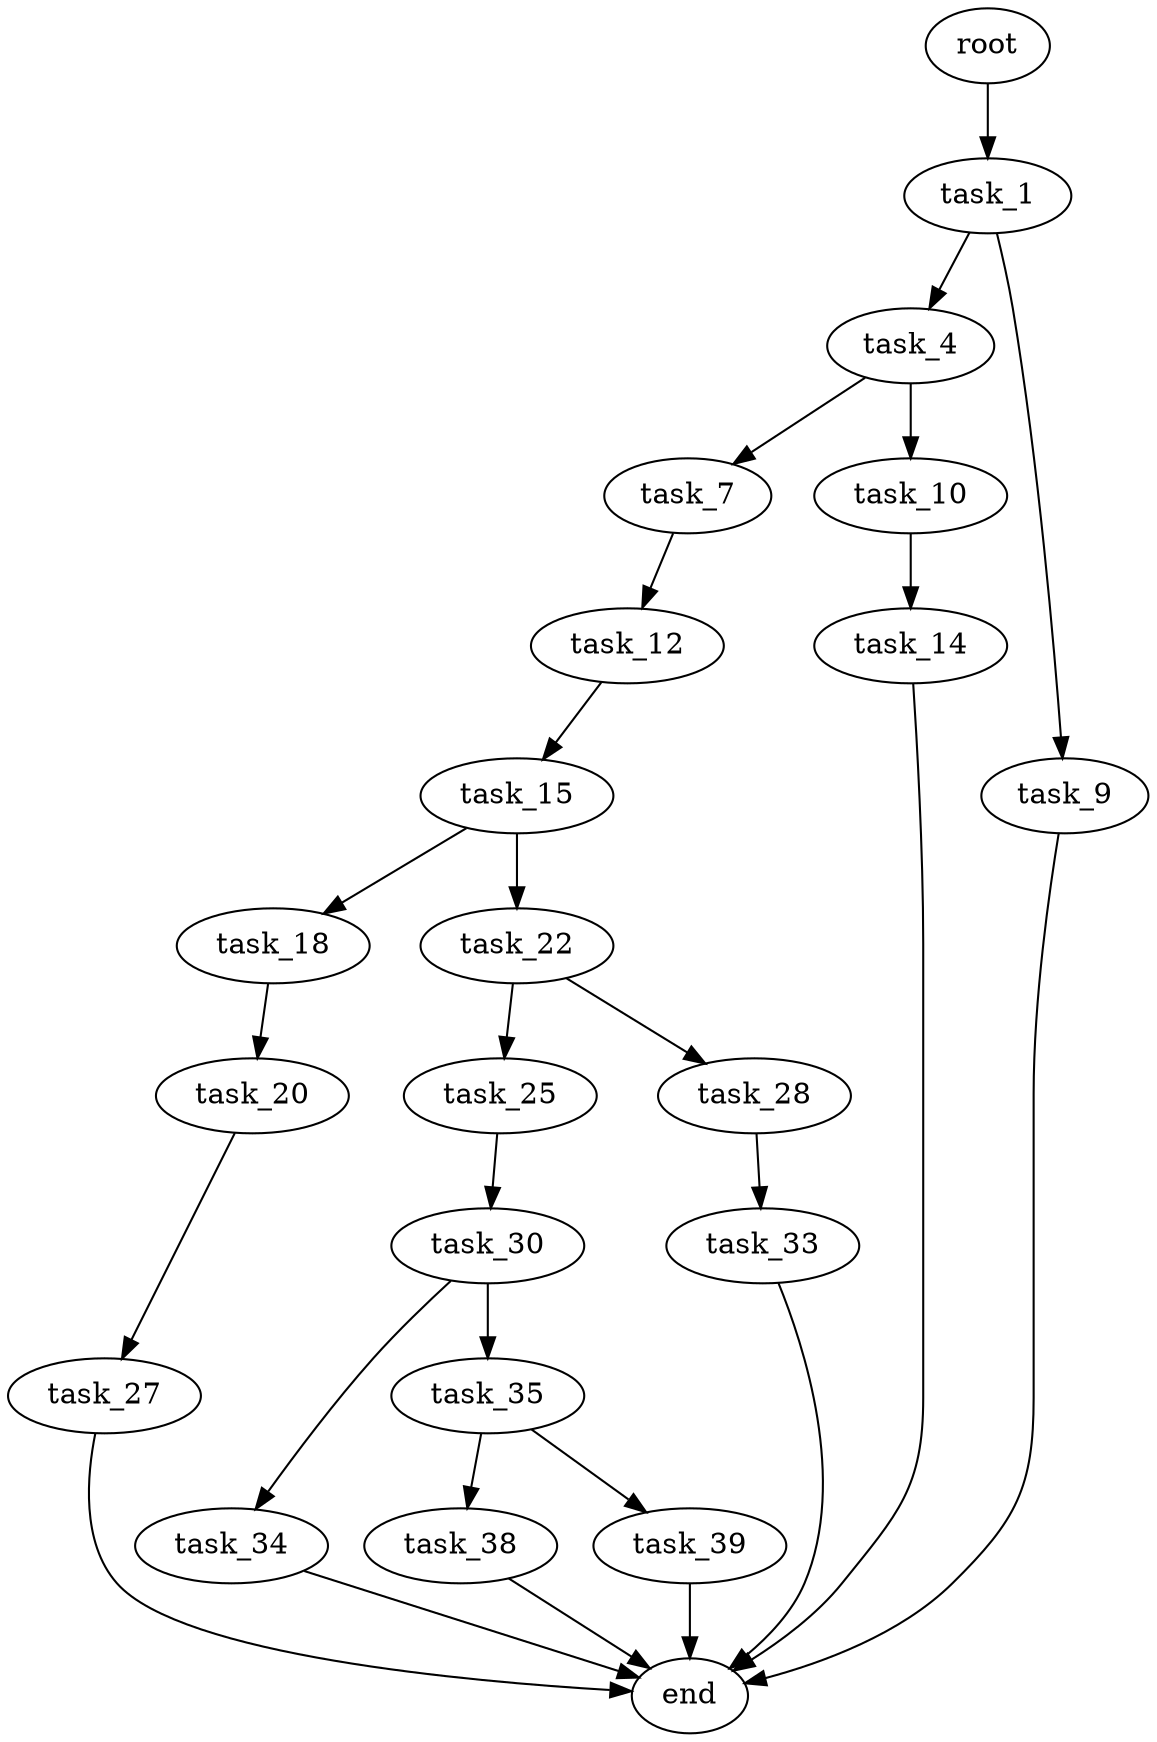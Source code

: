 digraph G {
  root [size="0.000000"];
  task_1 [size="68719476736.000000"];
  task_4 [size="482673963048.000000"];
  task_7 [size="508267425312.000000"];
  task_9 [size="368293445632.000000"];
  task_10 [size="134217728000.000000"];
  task_12 [size="23814698184.000000"];
  task_14 [size="368293445632.000000"];
  task_15 [size="222436254234.000000"];
  task_18 [size="81414740229.000000"];
  task_20 [size="549755813888.000000"];
  task_22 [size="231928233984.000000"];
  task_25 [size="19679943725.000000"];
  task_27 [size="1073741824000.000000"];
  task_28 [size="251218374209.000000"];
  task_30 [size="365749655.000000"];
  task_33 [size="787042974305.000000"];
  task_34 [size="1709781212.000000"];
  task_35 [size="68719476736.000000"];
  task_38 [size="549755813888.000000"];
  task_39 [size="1073741824000.000000"];
  end [size="0.000000"];

  root -> task_1 [size="1.000000"];
  task_1 -> task_4 [size="134217728.000000"];
  task_1 -> task_9 [size="134217728.000000"];
  task_4 -> task_7 [size="536870912.000000"];
  task_4 -> task_10 [size="536870912.000000"];
  task_7 -> task_12 [size="838860800.000000"];
  task_9 -> end [size="1.000000"];
  task_10 -> task_14 [size="209715200.000000"];
  task_12 -> task_15 [size="411041792.000000"];
  task_14 -> end [size="1.000000"];
  task_15 -> task_18 [size="679477248.000000"];
  task_15 -> task_22 [size="679477248.000000"];
  task_18 -> task_20 [size="75497472.000000"];
  task_20 -> task_27 [size="536870912.000000"];
  task_22 -> task_25 [size="301989888.000000"];
  task_22 -> task_28 [size="301989888.000000"];
  task_25 -> task_30 [size="411041792.000000"];
  task_27 -> end [size="1.000000"];
  task_28 -> task_33 [size="536870912.000000"];
  task_30 -> task_34 [size="33554432.000000"];
  task_30 -> task_35 [size="33554432.000000"];
  task_33 -> end [size="1.000000"];
  task_34 -> end [size="1.000000"];
  task_35 -> task_38 [size="134217728.000000"];
  task_35 -> task_39 [size="134217728.000000"];
  task_38 -> end [size="1.000000"];
  task_39 -> end [size="1.000000"];
}
